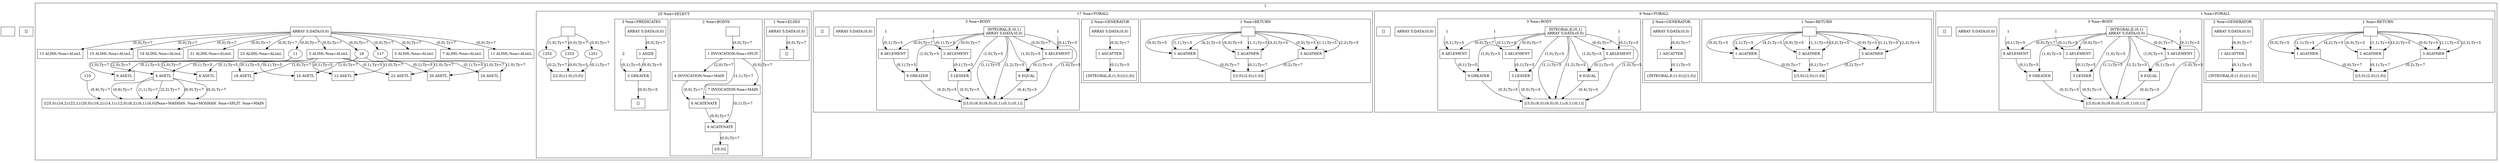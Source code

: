digraph R {
newrank=true;
IN00 [shape=rect;label=""];
OUT00 [shape=rect;label="[]"];
subgraph cluster_01 {
label="1 ";
IN01 [shape=rect;label="ARRAY 5;DATA;(0,0)"];
OUT01 [shape=rect;label="[(25,0);(24,2);(22,1);(20,0);(16,2);(14,1);(12,0);(8,2);(6,1);(4,0)]%na=MASHAN ,%na=MOSHAN ,%na=SPLIT ,%na=MAIN"];
subgraph cluster_11 {
label="1 %na=FORALL";
IN011 [shape=rect;label="ARRAY 5;DATA;(0,0)"];
OUT011 [shape=rect;label="[]"];
subgraph cluster_111 {
label="1 %na=RETURN";
IN0111 [shape=rect;label=""];
OUT0111 [shape=rect;label="[(3,0);(2,0);(1,0)]"];
1111 [shape=rect;label="1 AGATHER"];
1112 [shape=rect;label="2 AGATHER"];
1113 [shape=rect;label="3 AGATHER"]
IN0111 ->  1111 [label="(0,0),Ty=5"]
IN0111 ->  1111 [label="(1,1),Ty=5"]
IN0111 ->  1111 [label="(4,2),Ty=5"]
IN0111 ->  1112 [label="(0,0),Ty=5"]
IN0111 ->  1112 [label="(1,1),Ty=5"]
IN0111 ->  1112 [label="(3,2),Ty=5"]
IN0111 ->  1113 [label="(0,0),Ty=5"]
IN0111 ->  1113 [label="(1,1),Ty=5"]
IN0111 ->  1113 [label="(2,2),Ty=5"]
1111 ->  OUT0111 [label="(0,0),Ty=7"]
1112 ->  OUT0111 [label="(0,1),Ty=7"]
1113 ->  OUT0111 [label="(0,2),Ty=7"]
};
subgraph cluster_112 {
label="2 %na=GENERATOR";
IN0112 [shape=rect;label="ARRAY 5;DATA;(0,0)"];
OUT0112 [shape=rect;label="{INTEGRAL;E;(1,0)}[(1,0)]"];
1121 [shape=rect;label="1 ASCATTER"]
IN0112 ->  1121 [label="(0,0),Ty=7"]
1121 ->  OUT0112 [label="(0,1),Ty=5"]
};
subgraph cluster_113 {
label="3 %na=BODY";
IN0113 [shape=rect;label="INTEGRAL;E;(0,1)\nARRAY 5;DATA;(0,0)"];
OUT0113 [shape=rect;label="[(3,0);(6,0);(9,0);(0,1);(0,1);(0,1)]"];
1131 [shape=plaintext;label="1"];
1132 [shape=rect;label="2 AELEMENT"];
1133 [shape=rect;label="3 LESSER"];
1134 [shape=plaintext;label="1"];
1135 [shape=rect;label="5 AELEMENT"];
1136 [shape=rect;label="6 EQUAL"];
1137 [shape=plaintext;label="1"];
1138 [shape=rect;label="8 AELEMENT"];
1139 [shape=rect;label="9 GREATER"]
IN0113 ->  OUT0113 [label="(1,0),Ty=5"]
IN0113 ->  OUT0113 [label="(1,1),Ty=5"]
IN0113 ->  OUT0113 [label="(1,2),Ty=5"]
IN0113 ->  1132 [label="(0,0),Ty=7"]
IN0113 ->  1133 [label="(1,0),Ty=5"]
IN0113 ->  1135 [label="(0,0),Ty=7"]
IN0113 ->  1136 [label="(1,0),Ty=5"]
IN0113 ->  1138 [label="(0,0),Ty=7"]
IN0113 ->  1139 [label="(1,0),Ty=5"]
1131 ->  1132 [label="(0,1),Ty=5"]
1132 ->  1133 [label="(0,1),Ty=5"]
1133 ->  OUT0113 [label="(0,5),Ty=5"]
1134 ->  1135 [label="(0,1),Ty=5"]
1135 ->  1136 [label="(0,1),Ty=5"]
1136 ->  OUT0113 [label="(0,4),Ty=5"]
1137 ->  1138 [label="(0,1),Ty=5"]
1138 ->  1139 [label="(0,1),Ty=5"]
1139 ->  OUT0113 [label="(0,3),Ty=5"]
}
};
13 [shape=rect;label="3 ALIML:%na=ALimL"];
14 [shape=rect;label="4 ASETL"];
15 [shape=rect;label="5 ALIML:%na=ALimL"];
16 [shape=rect;label="6 ASETL"];
17 [shape=rect;label="7 ALIML:%na=ALimL"];
18 [shape=rect;label="8 ASETL"];
subgraph cluster_19 {
label="9 %na=FORALL";
IN019 [shape=rect;label="ARRAY 5;DATA;(0,0)"];
OUT019 [shape=rect;label="[]"];
subgraph cluster_191 {
label="1 %na=RETURN";
IN0191 [shape=rect;label=""];
OUT0191 [shape=rect;label="[(3,0);(2,0);(1,0)]"];
1911 [shape=rect;label="1 AGATHER"];
1912 [shape=rect;label="2 AGATHER"];
1913 [shape=rect;label="3 AGATHER"]
IN0191 ->  1911 [label="(0,0),Ty=5"]
IN0191 ->  1911 [label="(1,1),Ty=5"]
IN0191 ->  1911 [label="(4,2),Ty=5"]
IN0191 ->  1912 [label="(0,0),Ty=5"]
IN0191 ->  1912 [label="(1,1),Ty=5"]
IN0191 ->  1912 [label="(3,2),Ty=5"]
IN0191 ->  1913 [label="(0,0),Ty=5"]
IN0191 ->  1913 [label="(1,1),Ty=5"]
IN0191 ->  1913 [label="(2,2),Ty=5"]
1911 ->  OUT0191 [label="(0,0),Ty=7"]
1912 ->  OUT0191 [label="(0,1),Ty=7"]
1913 ->  OUT0191 [label="(0,2),Ty=7"]
};
subgraph cluster_192 {
label="2 %na=GENERATOR";
IN0192 [shape=rect;label="ARRAY 5;DATA;(0,0)"];
OUT0192 [shape=rect;label="{INTEGRAL;E;(1,0)}[(1,0)]"];
1921 [shape=rect;label="1 ASCATTER"]
IN0192 ->  1921 [label="(0,0),Ty=7"]
1921 ->  OUT0192 [label="(0,1),Ty=5"]
};
subgraph cluster_193 {
label="3 %na=BODY";
IN0193 [shape=rect;label="INTEGRAL;E;(0,1)\nARRAY 5;DATA;(0,0)"];
OUT0193 [shape=rect;label="[(3,0);(6,0);(9,0);(0,1);(0,1);(0,1)]"];
1931 [shape=plaintext;label="1"];
1932 [shape=rect;label="2 AELEMENT"];
1933 [shape=rect;label="3 LESSER"];
1934 [shape=plaintext;label="1"];
1935 [shape=rect;label="5 AELEMENT"];
1936 [shape=rect;label="6 EQUAL"];
1937 [shape=plaintext;label="1"];
1938 [shape=rect;label="8 AELEMENT"];
1939 [shape=rect;label="9 GREATER"]
IN0193 ->  OUT0193 [label="(1,0),Ty=5"]
IN0193 ->  OUT0193 [label="(1,1),Ty=5"]
IN0193 ->  OUT0193 [label="(1,2),Ty=5"]
IN0193 ->  1932 [label="(0,0),Ty=7"]
IN0193 ->  1933 [label="(1,0),Ty=5"]
IN0193 ->  1935 [label="(0,0),Ty=7"]
IN0193 ->  1936 [label="(1,0),Ty=5"]
IN0193 ->  1938 [label="(0,0),Ty=7"]
IN0193 ->  1939 [label="(1,0),Ty=5"]
1931 ->  1932 [label="(0,1),Ty=5"]
1932 ->  1933 [label="(0,1),Ty=5"]
1933 ->  OUT0193 [label="(0,5),Ty=5"]
1934 ->  1935 [label="(0,1),Ty=5"]
1935 ->  1936 [label="(0,1),Ty=5"]
1936 ->  OUT0193 [label="(0,4),Ty=5"]
1937 ->  1938 [label="(0,1),Ty=5"]
1938 ->  1939 [label="(0,1),Ty=5"]
1939 ->  OUT0193 [label="(0,3),Ty=5"]
}
};
111 [shape=rect;label="11 ALIML:%na=ALimL"];
112 [shape=rect;label="12 ASETL"];
113 [shape=rect;label="13 ALIML:%na=ALimL"];
114 [shape=rect;label="14 ASETL"];
115 [shape=rect;label="15 ALIML:%na=ALimL"];
116 [shape=rect;label="16 ASETL"];
subgraph cluster_117 {
label="17 %na=FORALL";
IN0117 [shape=rect;label="ARRAY 5;DATA;(0,0)"];
OUT0117 [shape=rect;label="[]"];
subgraph cluster_1171 {
label="1 %na=RETURN";
IN01171 [shape=rect;label=""];
OUT01171 [shape=rect;label="[(3,0);(2,0);(1,0)]"];
11711 [shape=rect;label="1 AGATHER"];
11712 [shape=rect;label="2 AGATHER"];
11713 [shape=rect;label="3 AGATHER"]
IN01171 ->  11711 [label="(0,0),Ty=5"]
IN01171 ->  11711 [label="(1,1),Ty=5"]
IN01171 ->  11711 [label="(4,2),Ty=5"]
IN01171 ->  11712 [label="(0,0),Ty=5"]
IN01171 ->  11712 [label="(1,1),Ty=5"]
IN01171 ->  11712 [label="(3,2),Ty=5"]
IN01171 ->  11713 [label="(0,0),Ty=5"]
IN01171 ->  11713 [label="(1,1),Ty=5"]
IN01171 ->  11713 [label="(2,2),Ty=5"]
11711 ->  OUT01171 [label="(0,0),Ty=7"]
11712 ->  OUT01171 [label="(0,1),Ty=7"]
11713 ->  OUT01171 [label="(0,2),Ty=7"]
};
subgraph cluster_1172 {
label="2 %na=GENERATOR";
IN01172 [shape=rect;label="ARRAY 5;DATA;(0,0)"];
OUT01172 [shape=rect;label="{INTEGRAL;E;(1,0)}[(1,0)]"];
11721 [shape=rect;label="1 ASCATTER"]
IN01172 ->  11721 [label="(0,0),Ty=7"]
11721 ->  OUT01172 [label="(0,1),Ty=5"]
};
subgraph cluster_1173 {
label="3 %na=BODY";
IN01173 [shape=rect;label="INTEGRAL;E;(0,1)\nARRAY 5;DATA;(0,0)"];
OUT01173 [shape=rect;label="[(3,0);(6,0);(9,0);(0,1);(0,1);(0,1)]"];
11731 [shape=plaintext;label="1"];
11732 [shape=rect;label="2 AELEMENT"];
11733 [shape=rect;label="3 LESSER"];
11734 [shape=plaintext;label="1"];
11735 [shape=rect;label="5 AELEMENT"];
11736 [shape=rect;label="6 EQUAL"];
11737 [shape=plaintext;label="1"];
11738 [shape=rect;label="8 AELEMENT"];
11739 [shape=rect;label="9 GREATER"]
IN01173 ->  OUT01173 [label="(1,0),Ty=5"]
IN01173 ->  OUT01173 [label="(1,1),Ty=5"]
IN01173 ->  OUT01173 [label="(1,2),Ty=5"]
IN01173 ->  11732 [label="(0,0),Ty=7"]
IN01173 ->  11733 [label="(1,0),Ty=5"]
IN01173 ->  11735 [label="(0,0),Ty=7"]
IN01173 ->  11736 [label="(1,0),Ty=5"]
IN01173 ->  11738 [label="(0,0),Ty=7"]
IN01173 ->  11739 [label="(1,0),Ty=5"]
11731 ->  11732 [label="(0,1),Ty=5"]
11732 ->  11733 [label="(0,1),Ty=5"]
11733 ->  OUT01173 [label="(0,5),Ty=5"]
11734 ->  11735 [label="(0,1),Ty=5"]
11735 ->  11736 [label="(0,1),Ty=5"]
11736 ->  OUT01173 [label="(0,4),Ty=5"]
11737 ->  11738 [label="(0,1),Ty=5"]
11738 ->  11739 [label="(0,1),Ty=5"]
11739 ->  OUT01173 [label="(0,3),Ty=5"]
}
};
119 [shape=rect;label="19 ALIML:%na=ALimL"];
120 [shape=rect;label="20 ASETL"];
121 [shape=rect;label="21 ALIML:%na=ALimL"];
122 [shape=rect;label="22 ASETL"];
123 [shape=rect;label="23 ALIML:%na=ALimL"];
124 [shape=rect;label="24 ASETL"];
subgraph cluster_125 {
label="25 %na=SELECT";
IN0125 [shape=rect;label=""];
OUT0125 [shape=rect;label="[(2,0);(1,0);(3,0)]"];
subgraph cluster_1251 {
label="1 %na=ELSE0";
IN01251 [shape=rect;label="ARRAY 5;DATA;(0,0)"];
OUT01251 [shape=rect;label="[]"]
IN01251 ->  OUT01251 [label="(0,0),Ty=7"]
};
subgraph cluster_1252 {
label="2 %na=BODY0";
IN01252 [shape=rect;label=""];
OUT01252 [shape=rect;label="[(9,0)]"];
12521 [shape=rect;label="1 INVOCATION:%na=SPLIT"];
12524 [shape=rect;label="4 INVOCATION:%na=MAIN"];
12526 [shape=rect;label="6 ACATENATE"];
12527 [shape=rect;label="7 INVOCATION:%na=MAIN"];
12529 [shape=rect;label="9 ACATENATE"]
IN01252 ->  12521 [label="(0,0),Ty=7"]
12521 ->  12524 [label="(2,0),Ty=7"]
12521 ->  12526 [label="(1,1),Ty=7"]
12521 ->  12527 [label="(0,0),Ty=7"]
12524 ->  12526 [label="(0,0),Ty=7"]
12526 ->  12529 [label="(0,0),Ty=7"]
12527 ->  12529 [label="(0,1),Ty=7"]
12529 ->  OUT01252 [label="(0,0),Ty=7"]
};
subgraph cluster_1253 {
label="3 %na=PREDICATE0";
IN01253 [shape=rect;label="ARRAY 5;DATA;(0,0)"];
OUT01253 [shape=rect;label="[]"];
12531 [shape=rect;label="1 ASIZE"];
12532 [shape=plaintext;label="2"];
12533 [shape=rect;label="3 GREATER"]
IN01253 ->  12531 [label="(0,0),Ty=7"]
12531 ->  12533 [label="(0,0),Ty=5"]
12532 ->  12533 [label="(0,1),Ty=5"]
12533 ->  OUT01253 [label="(0,0),Ty=5"]
}
IN0125 ->  1251 [label="(0,0),Ty=7"]
IN0125 ->  1252 [label="(1,0),Ty=7"]
IN0125 ->  1253 [label="(0,0),Ty=7"]
1251 ->  OUT0125 [label="(0,1),Ty=7"]
1252 ->  OUT0125 [label="(0,2),Ty=7"]
1253 ->  OUT0125 [label="(0,0),Ty=5"]
}
IN01 ->  11 [label="(0,0),Ty=7"]
IN01 ->  13 [label="(0,0),Ty=7"]
IN01 ->  15 [label="(0,0),Ty=7"]
IN01 ->  17 [label="(0,0),Ty=7"]
IN01 ->  19 [label="(0,0),Ty=7"]
IN01 ->  111 [label="(0,0),Ty=7"]
IN01 ->  113 [label="(0,0),Ty=7"]
IN01 ->  115 [label="(0,0),Ty=7"]
IN01 ->  117 [label="(0,0),Ty=7"]
IN01 ->  119 [label="(0,0),Ty=7"]
IN01 ->  121 [label="(0,0),Ty=7"]
IN01 ->  123 [label="(0,0),Ty=7"]
11 ->  14 [label="(1,0),Ty=7"]
11 ->  16 [label="(1,0),Ty=7"]
11 ->  18 [label="(1,0),Ty=7"]
13 ->  14 [label="(0,1),Ty=5"]
13 ->  16 [label="(0,1),Ty=5"]
13 ->  18 [label="(0,1),Ty=5"]
13 ->  112 [label="(0,1),Ty=5"]
13 ->  114 [label="(0,1),Ty=5"]
13 ->  116 [label="(0,1),Ty=5"]
13 ->  120 [label="(0,1),Ty=5"]
13 ->  122 [label="(0,1),Ty=5"]
13 ->  124 [label="(0,1),Ty=5"]
14 ->  OUT01 [label="(0,0),Ty=7"]
14 ->  OUT01 [label="(0,3),Ty=7"]
14 ->  OUT01 [label="(0,6),Ty=7"]
14 ->  OUT01 [label="(1,1),Ty=7"]
14 ->  OUT01 [label="(2,2),Ty=7"]
19 ->  112 [label="(1,0),Ty=7"]
19 ->  114 [label="(1,0),Ty=7"]
19 ->  116 [label="(1,0),Ty=7"]
117 ->  120 [label="(1,0),Ty=7"]
117 ->  122 [label="(1,0),Ty=7"]
117 ->  124 [label="(1,0),Ty=7"]
125 ->  OUT01 [label="(0,9),Ty=7"]
}}